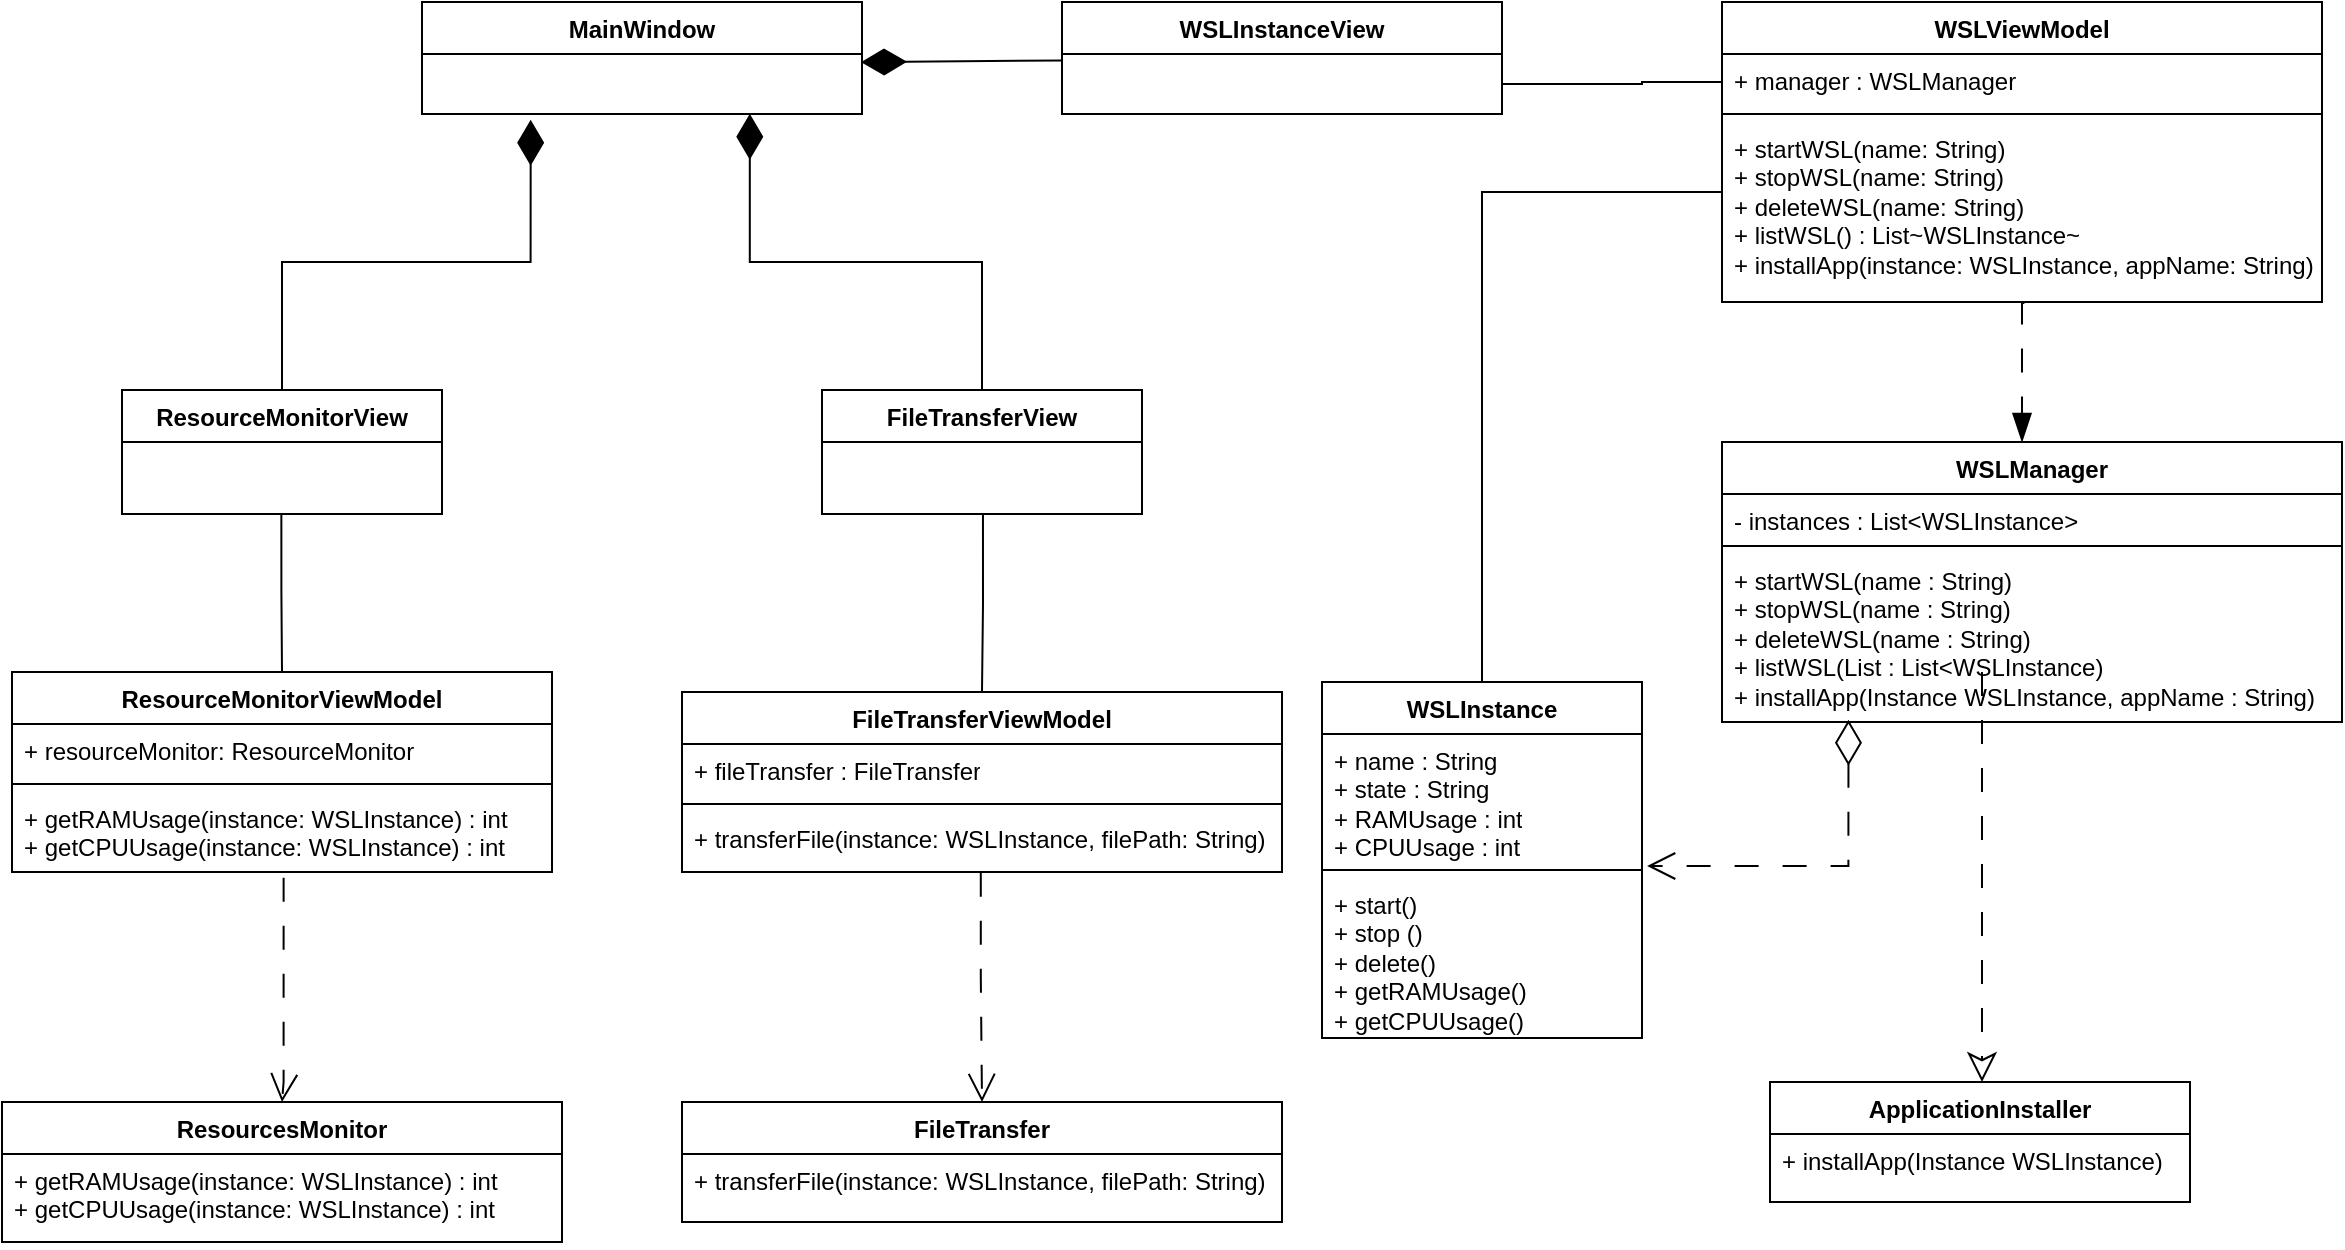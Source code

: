 <mxfile version="24.5.4" type="github">
  <diagram name="Page-1" id="hwscTh8wfo5yHInTTsTt">
    <mxGraphModel dx="2514" dy="878" grid="1" gridSize="10" guides="1" tooltips="1" connect="1" arrows="1" fold="1" page="1" pageScale="1" pageWidth="827" pageHeight="1169" math="0" shadow="0">
      <root>
        <mxCell id="0" />
        <mxCell id="1" parent="0" />
        <mxCell id="YMqknbH3aWcm6w3yvIrp-57" style="edgeStyle=orthogonalEdgeStyle;rounded=0;orthogonalLoop=1;jettySize=auto;html=1;startArrow=diamondThin;startFill=0;sourcePerimeterSpacing=6;targetPerimeterSpacing=5;endSize=12;startSize=20;endArrow=open;endFill=0;dashed=1;dashPattern=12 12;exitX=0.204;exitY=0.987;exitDx=0;exitDy=0;exitPerimeter=0;entryX=1.016;entryY=0.25;entryDx=0;entryDy=0;entryPerimeter=0;" edge="1" parent="1" source="YMqknbH3aWcm6w3yvIrp-15" target="YMqknbH3aWcm6w3yvIrp-18">
          <mxGeometry relative="1" as="geometry">
            <mxPoint x="1106" y="1588" as="targetPoint" />
            <Array as="points">
              <mxPoint x="743" y="1552" />
            </Array>
          </mxGeometry>
        </mxCell>
        <mxCell id="YMqknbH3aWcm6w3yvIrp-12" value="WSLManager" style="swimlane;fontStyle=1;align=center;verticalAlign=top;childLayout=stackLayout;horizontal=1;startSize=26;horizontalStack=0;resizeParent=1;resizeParentMax=0;resizeLast=0;collapsible=1;marginBottom=0;whiteSpace=wrap;html=1;" vertex="1" parent="1">
          <mxGeometry x="680" y="1340" width="310" height="140" as="geometry" />
        </mxCell>
        <mxCell id="YMqknbH3aWcm6w3yvIrp-13" value="- instances : List&amp;lt;WSLInstance&amp;gt;" style="text;strokeColor=none;fillColor=none;align=left;verticalAlign=top;spacingLeft=4;spacingRight=4;overflow=hidden;rotatable=0;points=[[0,0.5],[1,0.5]];portConstraint=eastwest;whiteSpace=wrap;html=1;" vertex="1" parent="YMqknbH3aWcm6w3yvIrp-12">
          <mxGeometry y="26" width="310" height="22" as="geometry" />
        </mxCell>
        <mxCell id="YMqknbH3aWcm6w3yvIrp-14" value="" style="line;strokeWidth=1;fillColor=none;align=left;verticalAlign=middle;spacingTop=-1;spacingLeft=3;spacingRight=3;rotatable=0;labelPosition=right;points=[];portConstraint=eastwest;strokeColor=inherit;" vertex="1" parent="YMqknbH3aWcm6w3yvIrp-12">
          <mxGeometry y="48" width="310" height="8" as="geometry" />
        </mxCell>
        <mxCell id="YMqknbH3aWcm6w3yvIrp-15" value="+ startWSL(name : String)&lt;div&gt;+ stopWSL(name : String)&lt;/div&gt;&lt;div&gt;+ deleteWSL(name : String)&lt;/div&gt;&lt;div&gt;+ listWSL(List : List&amp;lt;WSLInstance)&lt;/div&gt;&lt;div&gt;+ installApp(Instance WSLInstance, appName : String)&lt;/div&gt;" style="text;strokeColor=none;fillColor=none;align=left;verticalAlign=top;spacingLeft=4;spacingRight=4;overflow=hidden;rotatable=0;points=[[0,0.5],[1,0.5]];portConstraint=eastwest;whiteSpace=wrap;html=1;" vertex="1" parent="YMqknbH3aWcm6w3yvIrp-12">
          <mxGeometry y="56" width="310" height="84" as="geometry" />
        </mxCell>
        <mxCell id="YMqknbH3aWcm6w3yvIrp-16" value="WSLInstance" style="swimlane;fontStyle=1;align=center;verticalAlign=top;childLayout=stackLayout;horizontal=1;startSize=26;horizontalStack=0;resizeParent=1;resizeParentMax=0;resizeLast=0;collapsible=1;marginBottom=0;whiteSpace=wrap;html=1;" vertex="1" parent="1">
          <mxGeometry x="480" y="1460" width="160" height="178" as="geometry" />
        </mxCell>
        <mxCell id="YMqknbH3aWcm6w3yvIrp-17" value="+ name : String&lt;div&gt;+ state : String&lt;/div&gt;&lt;div&gt;+ RAMUsage : int&lt;/div&gt;&lt;div&gt;+ CPUUsage : int&lt;/div&gt;" style="text;strokeColor=none;fillColor=none;align=left;verticalAlign=top;spacingLeft=4;spacingRight=4;overflow=hidden;rotatable=0;points=[[0,0.5],[1,0.5]];portConstraint=eastwest;whiteSpace=wrap;html=1;" vertex="1" parent="YMqknbH3aWcm6w3yvIrp-16">
          <mxGeometry y="26" width="160" height="64" as="geometry" />
        </mxCell>
        <mxCell id="YMqknbH3aWcm6w3yvIrp-18" value="" style="line;strokeWidth=1;fillColor=none;align=left;verticalAlign=middle;spacingTop=-1;spacingLeft=3;spacingRight=3;rotatable=0;labelPosition=right;points=[];portConstraint=eastwest;strokeColor=inherit;" vertex="1" parent="YMqknbH3aWcm6w3yvIrp-16">
          <mxGeometry y="90" width="160" height="8" as="geometry" />
        </mxCell>
        <mxCell id="YMqknbH3aWcm6w3yvIrp-19" value="&lt;div&gt;&lt;div&gt;+ start()&lt;/div&gt;&lt;div&gt;+ stop ()&lt;/div&gt;&lt;div&gt;+ delete()&amp;nbsp;&lt;/div&gt;&lt;div&gt;+ getRAMUsage()&lt;/div&gt;&lt;div&gt;+ getCPUUsage()&lt;/div&gt;&lt;/div&gt;" style="text;strokeColor=none;fillColor=none;align=left;verticalAlign=top;spacingLeft=4;spacingRight=4;overflow=hidden;rotatable=0;points=[[0,0.5],[1,0.5]];portConstraint=eastwest;whiteSpace=wrap;html=1;" vertex="1" parent="YMqknbH3aWcm6w3yvIrp-16">
          <mxGeometry y="98" width="160" height="80" as="geometry" />
        </mxCell>
        <mxCell id="YMqknbH3aWcm6w3yvIrp-21" value="ApplicationInstaller" style="swimlane;fontStyle=1;align=center;verticalAlign=top;childLayout=stackLayout;horizontal=1;startSize=26;horizontalStack=0;resizeParent=1;resizeParentMax=0;resizeLast=0;collapsible=1;marginBottom=0;whiteSpace=wrap;html=1;" vertex="1" parent="1">
          <mxGeometry x="704" y="1660" width="210" height="60" as="geometry" />
        </mxCell>
        <mxCell id="YMqknbH3aWcm6w3yvIrp-24" value="+ installApp(Instance WSLInstance)" style="text;strokeColor=none;fillColor=none;align=left;verticalAlign=top;spacingLeft=4;spacingRight=4;overflow=hidden;rotatable=0;points=[[0,0.5],[1,0.5]];portConstraint=eastwest;whiteSpace=wrap;html=1;" vertex="1" parent="YMqknbH3aWcm6w3yvIrp-21">
          <mxGeometry y="26" width="210" height="34" as="geometry" />
        </mxCell>
        <mxCell id="YMqknbH3aWcm6w3yvIrp-25" value="ResourcesMonitor" style="swimlane;fontStyle=1;align=center;verticalAlign=top;childLayout=stackLayout;horizontal=1;startSize=26;horizontalStack=0;resizeParent=1;resizeParentMax=0;resizeLast=0;collapsible=1;marginBottom=0;whiteSpace=wrap;html=1;" vertex="1" parent="1">
          <mxGeometry x="-180" y="1670" width="280" height="70" as="geometry" />
        </mxCell>
        <mxCell id="YMqknbH3aWcm6w3yvIrp-27" value="+ getRAMUsage(instance: WSLInstance) : int&lt;div&gt;+ getCPUUsage&lt;span style=&quot;background-color: initial;&quot;&gt;(instance: WSLInstance) : int&lt;/span&gt;&lt;/div&gt;&lt;div&gt;&lt;br&gt;&lt;/div&gt;" style="text;strokeColor=none;fillColor=none;align=left;verticalAlign=top;spacingLeft=4;spacingRight=4;overflow=hidden;rotatable=0;points=[[0,0.5],[1,0.5]];portConstraint=eastwest;whiteSpace=wrap;html=1;" vertex="1" parent="YMqknbH3aWcm6w3yvIrp-25">
          <mxGeometry y="26" width="280" height="44" as="geometry" />
        </mxCell>
        <mxCell id="YMqknbH3aWcm6w3yvIrp-28" value="FileTransfer" style="swimlane;fontStyle=1;align=center;verticalAlign=top;childLayout=stackLayout;horizontal=1;startSize=26;horizontalStack=0;resizeParent=1;resizeParentMax=0;resizeLast=0;collapsible=1;marginBottom=0;whiteSpace=wrap;html=1;" vertex="1" parent="1">
          <mxGeometry x="160" y="1670" width="300" height="60" as="geometry" />
        </mxCell>
        <mxCell id="YMqknbH3aWcm6w3yvIrp-30" value="        + transferFile(instance: WSLInstance, filePath: String)&lt;div&gt;&lt;br&gt;&lt;/div&gt;" style="text;strokeColor=none;fillColor=none;align=left;verticalAlign=top;spacingLeft=4;spacingRight=4;overflow=hidden;rotatable=0;points=[[0,0.5],[1,0.5]];portConstraint=eastwest;whiteSpace=wrap;html=1;" vertex="1" parent="YMqknbH3aWcm6w3yvIrp-28">
          <mxGeometry y="26" width="300" height="34" as="geometry" />
        </mxCell>
        <mxCell id="YMqknbH3aWcm6w3yvIrp-31" value="WSLViewModel" style="swimlane;fontStyle=1;align=center;verticalAlign=top;childLayout=stackLayout;horizontal=1;startSize=26;horizontalStack=0;resizeParent=1;resizeParentMax=0;resizeLast=0;collapsible=1;marginBottom=0;whiteSpace=wrap;html=1;" vertex="1" parent="1">
          <mxGeometry x="680" y="1120" width="300" height="150" as="geometry" />
        </mxCell>
        <mxCell id="YMqknbH3aWcm6w3yvIrp-32" value="+ manager : WSLManager" style="text;strokeColor=none;fillColor=none;align=left;verticalAlign=top;spacingLeft=4;spacingRight=4;overflow=hidden;rotatable=0;points=[[0,0.5],[1,0.5]];portConstraint=eastwest;whiteSpace=wrap;html=1;" vertex="1" parent="YMqknbH3aWcm6w3yvIrp-31">
          <mxGeometry y="26" width="300" height="26" as="geometry" />
        </mxCell>
        <mxCell id="YMqknbH3aWcm6w3yvIrp-33" value="" style="line;strokeWidth=1;fillColor=none;align=left;verticalAlign=middle;spacingTop=-1;spacingLeft=3;spacingRight=3;rotatable=0;labelPosition=right;points=[];portConstraint=eastwest;strokeColor=inherit;" vertex="1" parent="YMqknbH3aWcm6w3yvIrp-31">
          <mxGeometry y="52" width="300" height="8" as="geometry" />
        </mxCell>
        <mxCell id="YMqknbH3aWcm6w3yvIrp-34" value="&lt;div&gt;+ startWSL(name: String)&lt;br&gt;        + stopWSL(name: String)&lt;br&gt;        + deleteWSL(name: String)&lt;br&gt;        + listWSL() : List~WSLInstance~&lt;br&gt;        + installApp(instance: WSLInstance, appName: String)&lt;br&gt;&lt;/div&gt;" style="text;strokeColor=none;fillColor=none;align=left;verticalAlign=top;spacingLeft=4;spacingRight=4;overflow=hidden;rotatable=0;points=[[0,0.5],[1,0.5]];portConstraint=eastwest;whiteSpace=wrap;html=1;" vertex="1" parent="YMqknbH3aWcm6w3yvIrp-31">
          <mxGeometry y="60" width="300" height="90" as="geometry" />
        </mxCell>
        <mxCell id="YMqknbH3aWcm6w3yvIrp-35" value="ResourceMonitorViewModel" style="swimlane;fontStyle=1;align=center;verticalAlign=top;childLayout=stackLayout;horizontal=1;startSize=26;horizontalStack=0;resizeParent=1;resizeParentMax=0;resizeLast=0;collapsible=1;marginBottom=0;whiteSpace=wrap;html=1;" vertex="1" parent="1">
          <mxGeometry x="-175" y="1455" width="270" height="100" as="geometry" />
        </mxCell>
        <mxCell id="YMqknbH3aWcm6w3yvIrp-36" value="+ resourceMonitor: ResourceMonitor" style="text;strokeColor=none;fillColor=none;align=left;verticalAlign=top;spacingLeft=4;spacingRight=4;overflow=hidden;rotatable=0;points=[[0,0.5],[1,0.5]];portConstraint=eastwest;whiteSpace=wrap;html=1;" vertex="1" parent="YMqknbH3aWcm6w3yvIrp-35">
          <mxGeometry y="26" width="270" height="26" as="geometry" />
        </mxCell>
        <mxCell id="YMqknbH3aWcm6w3yvIrp-37" value="" style="line;strokeWidth=1;fillColor=none;align=left;verticalAlign=middle;spacingTop=-1;spacingLeft=3;spacingRight=3;rotatable=0;labelPosition=right;points=[];portConstraint=eastwest;strokeColor=inherit;" vertex="1" parent="YMqknbH3aWcm6w3yvIrp-35">
          <mxGeometry y="52" width="270" height="8" as="geometry" />
        </mxCell>
        <mxCell id="YMqknbH3aWcm6w3yvIrp-38" value="+ getRAMUsage(instance: WSLInstance) : int&lt;br&gt;        + getCPUUsage(instance: WSLInstance) : int" style="text;strokeColor=none;fillColor=none;align=left;verticalAlign=top;spacingLeft=4;spacingRight=4;overflow=hidden;rotatable=0;points=[[0,0.5],[1,0.5]];portConstraint=eastwest;whiteSpace=wrap;html=1;" vertex="1" parent="YMqknbH3aWcm6w3yvIrp-35">
          <mxGeometry y="60" width="270" height="40" as="geometry" />
        </mxCell>
        <mxCell id="YMqknbH3aWcm6w3yvIrp-39" value="FileTransferViewModel" style="swimlane;fontStyle=1;align=center;verticalAlign=top;childLayout=stackLayout;horizontal=1;startSize=26;horizontalStack=0;resizeParent=1;resizeParentMax=0;resizeLast=0;collapsible=1;marginBottom=0;whiteSpace=wrap;html=1;" vertex="1" parent="1">
          <mxGeometry x="160" y="1465" width="300" height="90" as="geometry" />
        </mxCell>
        <mxCell id="YMqknbH3aWcm6w3yvIrp-40" value="+ fileTransfer : FileTransfer" style="text;strokeColor=none;fillColor=none;align=left;verticalAlign=top;spacingLeft=4;spacingRight=4;overflow=hidden;rotatable=0;points=[[0,0.5],[1,0.5]];portConstraint=eastwest;whiteSpace=wrap;html=1;" vertex="1" parent="YMqknbH3aWcm6w3yvIrp-39">
          <mxGeometry y="26" width="300" height="26" as="geometry" />
        </mxCell>
        <mxCell id="YMqknbH3aWcm6w3yvIrp-41" value="" style="line;strokeWidth=1;fillColor=none;align=left;verticalAlign=middle;spacingTop=-1;spacingLeft=3;spacingRight=3;rotatable=0;labelPosition=right;points=[];portConstraint=eastwest;strokeColor=inherit;" vertex="1" parent="YMqknbH3aWcm6w3yvIrp-39">
          <mxGeometry y="52" width="300" height="8" as="geometry" />
        </mxCell>
        <mxCell id="YMqknbH3aWcm6w3yvIrp-42" value="&lt;div&gt;        + transferFile(instance: WSLInstance, filePath: String)&lt;br/&gt;&lt;/div&gt;" style="text;strokeColor=none;fillColor=none;align=left;verticalAlign=top;spacingLeft=4;spacingRight=4;overflow=hidden;rotatable=0;points=[[0,0.5],[1,0.5]];portConstraint=eastwest;whiteSpace=wrap;html=1;" vertex="1" parent="YMqknbH3aWcm6w3yvIrp-39">
          <mxGeometry y="60" width="300" height="30" as="geometry" />
        </mxCell>
        <mxCell id="YMqknbH3aWcm6w3yvIrp-43" value="MainWindow" style="swimlane;fontStyle=1;align=center;verticalAlign=top;childLayout=stackLayout;horizontal=1;startSize=26;horizontalStack=0;resizeParent=1;resizeParentMax=0;resizeLast=0;collapsible=1;marginBottom=0;whiteSpace=wrap;html=1;" vertex="1" parent="1">
          <mxGeometry x="30" y="1120" width="220" height="56" as="geometry" />
        </mxCell>
        <mxCell id="YMqknbH3aWcm6w3yvIrp-46" value="&lt;div&gt;&lt;br&gt;&lt;/div&gt;&lt;div&gt;&lt;br&gt;&lt;/div&gt;" style="text;strokeColor=none;fillColor=none;align=left;verticalAlign=top;spacingLeft=4;spacingRight=4;overflow=hidden;rotatable=0;points=[[0,0.5],[1,0.5]];portConstraint=eastwest;whiteSpace=wrap;html=1;" vertex="1" parent="YMqknbH3aWcm6w3yvIrp-43">
          <mxGeometry y="26" width="220" height="30" as="geometry" />
        </mxCell>
        <mxCell id="YMqknbH3aWcm6w3yvIrp-47" value="WSLInstanceView" style="swimlane;fontStyle=1;align=center;verticalAlign=top;childLayout=stackLayout;horizontal=1;startSize=26;horizontalStack=0;resizeParent=1;resizeParentMax=0;resizeLast=0;collapsible=1;marginBottom=0;whiteSpace=wrap;html=1;" vertex="1" parent="1">
          <mxGeometry x="350" y="1120" width="220" height="56" as="geometry" />
        </mxCell>
        <mxCell id="YMqknbH3aWcm6w3yvIrp-50" value="&lt;div&gt;&lt;br&gt;&lt;/div&gt;&lt;div&gt;&lt;br&gt;&lt;/div&gt;" style="text;strokeColor=none;fillColor=none;align=left;verticalAlign=top;spacingLeft=4;spacingRight=4;overflow=hidden;rotatable=0;points=[[0,0.5],[1,0.5]];portConstraint=eastwest;whiteSpace=wrap;html=1;" vertex="1" parent="YMqknbH3aWcm6w3yvIrp-47">
          <mxGeometry y="26" width="220" height="30" as="geometry" />
        </mxCell>
        <mxCell id="YMqknbH3aWcm6w3yvIrp-55" value="FileTransferView" style="swimlane;fontStyle=1;align=center;verticalAlign=top;childLayout=stackLayout;horizontal=1;startSize=26;horizontalStack=0;resizeParent=1;resizeParentMax=0;resizeLast=0;collapsible=1;marginBottom=0;whiteSpace=wrap;html=1;" vertex="1" parent="1">
          <mxGeometry x="230" y="1314" width="160" height="62" as="geometry" />
        </mxCell>
        <mxCell id="YMqknbH3aWcm6w3yvIrp-56" value="&lt;div&gt;&lt;br&gt;&lt;/div&gt;&lt;div&gt;&lt;br&gt;&lt;/div&gt;" style="text;strokeColor=none;fillColor=none;align=left;verticalAlign=top;spacingLeft=4;spacingRight=4;overflow=hidden;rotatable=0;points=[[0,0.5],[1,0.5]];portConstraint=eastwest;whiteSpace=wrap;html=1;" vertex="1" parent="YMqknbH3aWcm6w3yvIrp-55">
          <mxGeometry y="26" width="160" height="36" as="geometry" />
        </mxCell>
        <mxCell id="YMqknbH3aWcm6w3yvIrp-59" style="edgeStyle=orthogonalEdgeStyle;rounded=0;orthogonalLoop=1;jettySize=auto;html=1;dashed=1;dashPattern=12 12;startSize=8;endSize=12;endArrow=blockThin;endFill=1;exitX=0.504;exitY=1.006;exitDx=0;exitDy=0;exitPerimeter=0;" edge="1" parent="1" source="YMqknbH3aWcm6w3yvIrp-34">
          <mxGeometry relative="1" as="geometry">
            <mxPoint x="835" y="1290" as="sourcePoint" />
            <mxPoint x="830" y="1340" as="targetPoint" />
            <Array as="points">
              <mxPoint x="830" y="1271" />
              <mxPoint x="830" y="1340" />
            </Array>
          </mxGeometry>
        </mxCell>
        <mxCell id="YMqknbH3aWcm6w3yvIrp-60" style="edgeStyle=orthogonalEdgeStyle;rounded=0;orthogonalLoop=1;jettySize=auto;html=1;exitX=0.503;exitY=1.073;exitDx=0;exitDy=0;endArrow=open;endFill=0;dashed=1;dashPattern=12 12;exitPerimeter=0;endSize=12;entryX=0.5;entryY=0;entryDx=0;entryDy=0;" edge="1" parent="1" source="YMqknbH3aWcm6w3yvIrp-38" target="YMqknbH3aWcm6w3yvIrp-25">
          <mxGeometry relative="1" as="geometry">
            <mxPoint x="70" y="1620" as="targetPoint" />
            <Array as="points">
              <mxPoint x="-39" y="1660" />
            </Array>
          </mxGeometry>
        </mxCell>
        <mxCell id="YMqknbH3aWcm6w3yvIrp-62" style="edgeStyle=orthogonalEdgeStyle;rounded=0;orthogonalLoop=1;jettySize=auto;html=1;exitX=0.498;exitY=1.011;exitDx=0;exitDy=0;entryX=0.5;entryY=0;entryDx=0;entryDy=0;dashed=1;dashPattern=12 12;endArrow=open;endFill=0;exitPerimeter=0;endSize=12;" edge="1" parent="1" source="YMqknbH3aWcm6w3yvIrp-42" target="YMqknbH3aWcm6w3yvIrp-28">
          <mxGeometry relative="1" as="geometry">
            <mxPoint x="730" y="1325.529" as="targetPoint" />
          </mxGeometry>
        </mxCell>
        <mxCell id="YMqknbH3aWcm6w3yvIrp-63" style="edgeStyle=orthogonalEdgeStyle;rounded=0;orthogonalLoop=1;jettySize=auto;html=1;exitX=0.5;exitY=0;exitDx=0;exitDy=0;entryX=0;entryY=0.5;entryDx=0;entryDy=0;endArrow=none;endFill=0;" edge="1" parent="1" source="YMqknbH3aWcm6w3yvIrp-16" target="YMqknbH3aWcm6w3yvIrp-34">
          <mxGeometry relative="1" as="geometry">
            <Array as="points">
              <mxPoint x="560" y="1215" />
            </Array>
          </mxGeometry>
        </mxCell>
        <mxCell id="YMqknbH3aWcm6w3yvIrp-69" value="ResourceMonitorView" style="swimlane;fontStyle=1;align=center;verticalAlign=top;childLayout=stackLayout;horizontal=1;startSize=26;horizontalStack=0;resizeParent=1;resizeParentMax=0;resizeLast=0;collapsible=1;marginBottom=0;whiteSpace=wrap;html=1;" vertex="1" parent="1">
          <mxGeometry x="-120" y="1314" width="160" height="62" as="geometry" />
        </mxCell>
        <mxCell id="YMqknbH3aWcm6w3yvIrp-70" value="&lt;div&gt;&lt;br&gt;&lt;/div&gt;&lt;div&gt;&lt;br&gt;&lt;/div&gt;" style="text;strokeColor=none;fillColor=none;align=left;verticalAlign=top;spacingLeft=4;spacingRight=4;overflow=hidden;rotatable=0;points=[[0,0.5],[1,0.5]];portConstraint=eastwest;whiteSpace=wrap;html=1;" vertex="1" parent="YMqknbH3aWcm6w3yvIrp-69">
          <mxGeometry y="26" width="160" height="36" as="geometry" />
        </mxCell>
        <mxCell id="YMqknbH3aWcm6w3yvIrp-71" style="edgeStyle=orthogonalEdgeStyle;rounded=0;orthogonalLoop=1;jettySize=auto;html=1;exitX=0.498;exitY=1.005;exitDx=0;exitDy=0;entryX=0.5;entryY=0;entryDx=0;entryDy=0;endArrow=none;endFill=0;exitPerimeter=0;" edge="1" parent="1" source="YMqknbH3aWcm6w3yvIrp-70" target="YMqknbH3aWcm6w3yvIrp-35">
          <mxGeometry relative="1" as="geometry" />
        </mxCell>
        <mxCell id="YMqknbH3aWcm6w3yvIrp-72" style="edgeStyle=orthogonalEdgeStyle;rounded=0;orthogonalLoop=1;jettySize=auto;html=1;exitX=0.503;exitY=1.009;exitDx=0;exitDy=0;endArrow=none;endFill=0;exitPerimeter=0;" edge="1" parent="1" source="YMqknbH3aWcm6w3yvIrp-56" target="YMqknbH3aWcm6w3yvIrp-39">
          <mxGeometry relative="1" as="geometry" />
        </mxCell>
        <mxCell id="YMqknbH3aWcm6w3yvIrp-74" style="edgeStyle=orthogonalEdgeStyle;rounded=0;orthogonalLoop=1;jettySize=auto;html=1;exitX=0.247;exitY=1.095;exitDx=0;exitDy=0;entryX=0.5;entryY=0;entryDx=0;entryDy=0;endArrow=none;endFill=0;startArrow=diamondThin;startFill=1;startSize=20;exitPerimeter=0;" edge="1" parent="1" source="YMqknbH3aWcm6w3yvIrp-46" target="YMqknbH3aWcm6w3yvIrp-69">
          <mxGeometry relative="1" as="geometry">
            <Array as="points">
              <mxPoint x="84" y="1250" />
              <mxPoint x="-40" y="1250" />
            </Array>
          </mxGeometry>
        </mxCell>
        <mxCell id="YMqknbH3aWcm6w3yvIrp-73" value="&lt;div&gt;&lt;br&gt;&lt;/div&gt;" style="edgeStyle=orthogonalEdgeStyle;rounded=0;orthogonalLoop=1;jettySize=auto;html=1;exitX=0.998;exitY=0.136;exitDx=0;exitDy=0;endArrow=none;endFill=0;startSize=20;endSize=20;startArrow=diamondThin;startFill=1;entryX=-0.001;entryY=0.107;entryDx=0;entryDy=0;entryPerimeter=0;exitPerimeter=0;" edge="1" parent="1" source="YMqknbH3aWcm6w3yvIrp-46" target="YMqknbH3aWcm6w3yvIrp-50">
          <mxGeometry y="9" relative="1" as="geometry">
            <mxPoint x="251.97" y="1150.02" as="sourcePoint" />
            <mxPoint x="349.99" y="1145.97" as="targetPoint" />
            <Array as="points">
              <mxPoint x="350" y="1150" />
            </Array>
            <mxPoint as="offset" />
          </mxGeometry>
        </mxCell>
        <mxCell id="YMqknbH3aWcm6w3yvIrp-76" style="edgeStyle=orthogonalEdgeStyle;rounded=0;orthogonalLoop=1;jettySize=auto;html=1;exitX=0.745;exitY=0.996;exitDx=0;exitDy=0;entryX=0.5;entryY=0;entryDx=0;entryDy=0;endArrow=none;endFill=0;startArrow=diamondThin;startFill=1;startSize=20;exitPerimeter=0;" edge="1" parent="1" source="YMqknbH3aWcm6w3yvIrp-46" target="YMqknbH3aWcm6w3yvIrp-55">
          <mxGeometry relative="1" as="geometry">
            <Array as="points">
              <mxPoint x="194" y="1250" />
              <mxPoint x="310" y="1250" />
            </Array>
          </mxGeometry>
        </mxCell>
        <mxCell id="YMqknbH3aWcm6w3yvIrp-78" style="edgeStyle=orthogonalEdgeStyle;rounded=0;orthogonalLoop=1;jettySize=auto;html=1;exitX=1;exitY=0.5;exitDx=0;exitDy=0;entryX=0;entryY=0.5;entryDx=0;entryDy=0;endArrow=none;endFill=0;" edge="1" parent="1" source="YMqknbH3aWcm6w3yvIrp-50" target="YMqknbH3aWcm6w3yvIrp-32">
          <mxGeometry relative="1" as="geometry">
            <Array as="points">
              <mxPoint x="640" y="1161" />
              <mxPoint x="680" y="1160" />
            </Array>
          </mxGeometry>
        </mxCell>
        <mxCell id="YMqknbH3aWcm6w3yvIrp-79" style="edgeStyle=orthogonalEdgeStyle;rounded=0;orthogonalLoop=1;jettySize=auto;html=1;dashed=1;dashPattern=12 12;endArrow=classic;endFill=0;endSize=12;" edge="1" parent="1">
          <mxGeometry relative="1" as="geometry">
            <mxPoint x="810" y="1455" as="sourcePoint" />
            <mxPoint x="810" y="1660" as="targetPoint" />
            <Array as="points">
              <mxPoint x="810" y="1455" />
            </Array>
          </mxGeometry>
        </mxCell>
      </root>
    </mxGraphModel>
  </diagram>
</mxfile>
